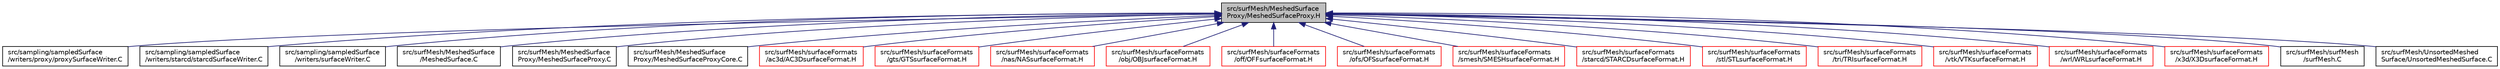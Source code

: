 digraph "src/surfMesh/MeshedSurfaceProxy/MeshedSurfaceProxy.H"
{
  bgcolor="transparent";
  edge [fontname="Helvetica",fontsize="10",labelfontname="Helvetica",labelfontsize="10"];
  node [fontname="Helvetica",fontsize="10",shape=record];
  Node1 [label="src/surfMesh/MeshedSurface\lProxy/MeshedSurfaceProxy.H",height=0.2,width=0.4,color="black", fillcolor="grey75", style="filled", fontcolor="black"];
  Node1 -> Node2 [dir="back",color="midnightblue",fontsize="10",style="solid",fontname="Helvetica"];
  Node2 [label="src/sampling/sampledSurface\l/writers/proxy/proxySurfaceWriter.C",height=0.2,width=0.4,color="black",URL="$a09960.html"];
  Node1 -> Node3 [dir="back",color="midnightblue",fontsize="10",style="solid",fontname="Helvetica"];
  Node3 [label="src/sampling/sampledSurface\l/writers/starcd/starcdSurfaceWriter.C",height=0.2,width=0.4,color="black",URL="$a09964.html"];
  Node1 -> Node4 [dir="back",color="midnightblue",fontsize="10",style="solid",fontname="Helvetica"];
  Node4 [label="src/sampling/sampledSurface\l/writers/surfaceWriter.C",height=0.2,width=0.4,color="black",URL="$a09966.html"];
  Node1 -> Node5 [dir="back",color="midnightblue",fontsize="10",style="solid",fontname="Helvetica"];
  Node5 [label="src/surfMesh/MeshedSurface\l/MeshedSurface.C",height=0.2,width=0.4,color="black",URL="$a10008.html"];
  Node1 -> Node6 [dir="back",color="midnightblue",fontsize="10",style="solid",fontname="Helvetica"];
  Node6 [label="src/surfMesh/MeshedSurface\lProxy/MeshedSurfaceProxy.C",height=0.2,width=0.4,color="black",URL="$a10019.html"];
  Node1 -> Node7 [dir="back",color="midnightblue",fontsize="10",style="solid",fontname="Helvetica"];
  Node7 [label="src/surfMesh/MeshedSurface\lProxy/MeshedSurfaceProxyCore.C",height=0.2,width=0.4,color="black",URL="$a10021.html"];
  Node1 -> Node8 [dir="back",color="midnightblue",fontsize="10",style="solid",fontname="Helvetica"];
  Node8 [label="src/surfMesh/surfaceFormats\l/ac3d/AC3DsurfaceFormat.H",height=0.2,width=0.4,color="red",URL="$a10023.html"];
  Node1 -> Node9 [dir="back",color="midnightblue",fontsize="10",style="solid",fontname="Helvetica"];
  Node9 [label="src/surfMesh/surfaceFormats\l/gts/GTSsurfaceFormat.H",height=0.2,width=0.4,color="red",URL="$a10032.html"];
  Node1 -> Node10 [dir="back",color="midnightblue",fontsize="10",style="solid",fontname="Helvetica"];
  Node10 [label="src/surfMesh/surfaceFormats\l/nas/NASsurfaceFormat.H",height=0.2,width=0.4,color="red",URL="$a10035.html"];
  Node1 -> Node11 [dir="back",color="midnightblue",fontsize="10",style="solid",fontname="Helvetica"];
  Node11 [label="src/surfMesh/surfaceFormats\l/obj/OBJsurfaceFormat.H",height=0.2,width=0.4,color="red",URL="$a10040.html"];
  Node1 -> Node12 [dir="back",color="midnightblue",fontsize="10",style="solid",fontname="Helvetica"];
  Node12 [label="src/surfMesh/surfaceFormats\l/off/OFFsurfaceFormat.H",height=0.2,width=0.4,color="red",URL="$a10043.html"];
  Node1 -> Node13 [dir="back",color="midnightblue",fontsize="10",style="solid",fontname="Helvetica"];
  Node13 [label="src/surfMesh/surfaceFormats\l/ofs/OFSsurfaceFormat.H",height=0.2,width=0.4,color="red",URL="$a10046.html"];
  Node1 -> Node14 [dir="back",color="midnightblue",fontsize="10",style="solid",fontname="Helvetica"];
  Node14 [label="src/surfMesh/surfaceFormats\l/smesh/SMESHsurfaceFormat.H",height=0.2,width=0.4,color="red",URL="$a10051.html"];
  Node1 -> Node15 [dir="back",color="midnightblue",fontsize="10",style="solid",fontname="Helvetica"];
  Node15 [label="src/surfMesh/surfaceFormats\l/starcd/STARCDsurfaceFormat.H",height=0.2,width=0.4,color="red",URL="$a10054.html"];
  Node1 -> Node16 [dir="back",color="midnightblue",fontsize="10",style="solid",fontname="Helvetica"];
  Node16 [label="src/surfMesh/surfaceFormats\l/stl/STLsurfaceFormat.H",height=0.2,width=0.4,color="red",URL="$a10060.html"];
  Node1 -> Node17 [dir="back",color="midnightblue",fontsize="10",style="solid",fontname="Helvetica"];
  Node17 [label="src/surfMesh/surfaceFormats\l/tri/TRIsurfaceFormat.H",height=0.2,width=0.4,color="red",URL="$a10069.html"];
  Node1 -> Node18 [dir="back",color="midnightblue",fontsize="10",style="solid",fontname="Helvetica"];
  Node18 [label="src/surfMesh/surfaceFormats\l/vtk/VTKsurfaceFormat.H",height=0.2,width=0.4,color="red",URL="$a10074.html"];
  Node1 -> Node19 [dir="back",color="midnightblue",fontsize="10",style="solid",fontname="Helvetica"];
  Node19 [label="src/surfMesh/surfaceFormats\l/wrl/WRLsurfaceFormat.H",height=0.2,width=0.4,color="red",URL="$a10079.html"];
  Node1 -> Node20 [dir="back",color="midnightblue",fontsize="10",style="solid",fontname="Helvetica"];
  Node20 [label="src/surfMesh/surfaceFormats\l/x3d/X3DsurfaceFormat.H",height=0.2,width=0.4,color="red",URL="$a10084.html"];
  Node1 -> Node21 [dir="back",color="midnightblue",fontsize="10",style="solid",fontname="Helvetica"];
  Node21 [label="src/surfMesh/surfMesh\l/surfMesh.C",height=0.2,width=0.4,color="black",URL="$a10098.html"];
  Node1 -> Node22 [dir="back",color="midnightblue",fontsize="10",style="solid",fontname="Helvetica"];
  Node22 [label="src/surfMesh/UnsortedMeshed\lSurface/UnsortedMeshedSurface.C",height=0.2,width=0.4,color="black",URL="$a10110.html"];
}
